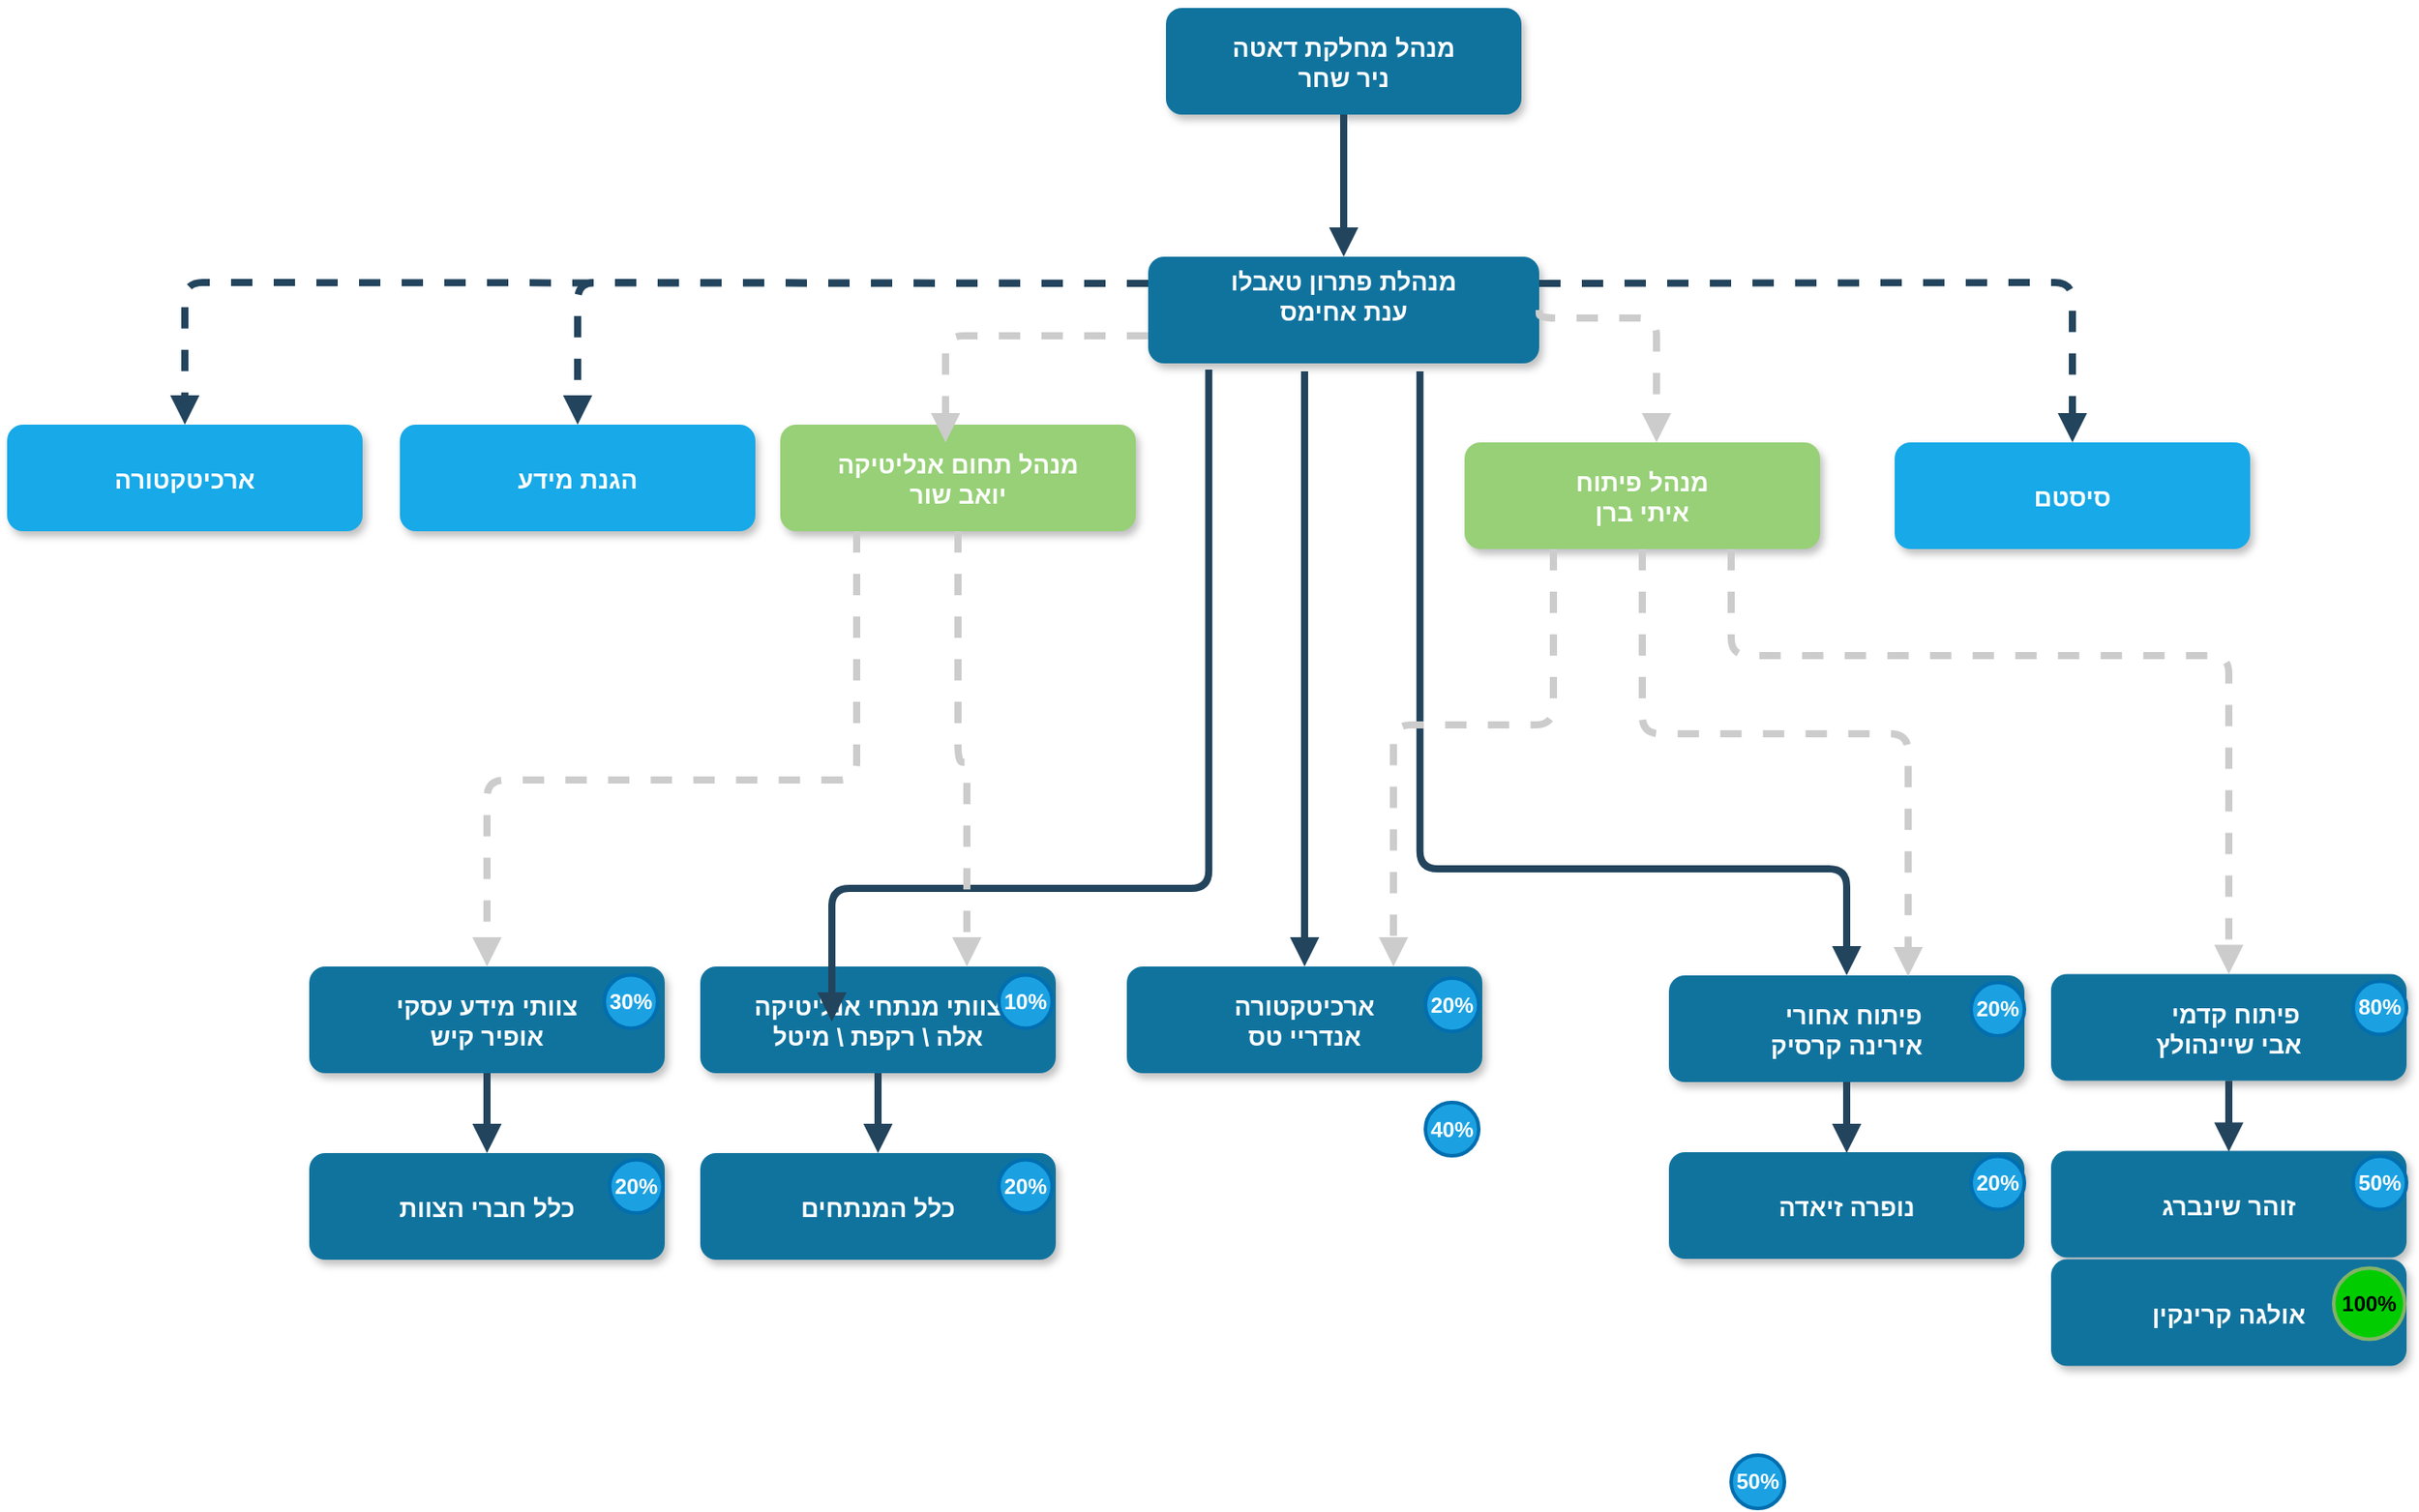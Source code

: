 <mxfile version="22.1.16" type="github">
  <diagram name="Page-1" id="97916047-d0de-89f5-080d-49f4d83e522f">
    <mxGraphModel dx="1194" dy="728" grid="1" gridSize="10" guides="1" tooltips="1" connect="1" arrows="1" fold="1" page="1" pageScale="1.5" pageWidth="1169" pageHeight="827" background="none" math="0" shadow="0">
      <root>
        <mxCell id="0" />
        <mxCell id="1" parent="0" />
        <mxCell id="14sCDKMBMeuCPlmQCyw3-66" value="כלל המנתחים" style="rounded=1;fillColor=#10739E;strokeColor=none;shadow=1;gradientColor=none;fontStyle=1;fontColor=#FFFFFF;fontSize=14;" vertex="1" parent="1">
          <mxGeometry x="410" y="850" width="200" height="60" as="geometry" />
        </mxCell>
        <mxCell id="2" value="מנהל מחלקת דאטה&#xa;ניר שחר" style="rounded=1;fillColor=#10739E;strokeColor=none;shadow=1;gradientColor=none;fontStyle=1;fontColor=#FFFFFF;fontSize=14;" parent="1" vertex="1">
          <mxGeometry x="672" y="205.5" width="200" height="60" as="geometry" />
        </mxCell>
        <mxCell id="3" value="מנהלת פתרון טאבלו&#xa;ענת אחימס&#xa;" style="rounded=1;fillColor=#10739E;strokeColor=none;shadow=1;gradientColor=none;fontStyle=1;fontColor=#FFFFFF;fontSize=14;" parent="1" vertex="1">
          <mxGeometry x="662" y="345.5" width="220" height="60" as="geometry" />
        </mxCell>
        <mxCell id="7" value="מנהל פיתוח&#xa;איתי ברן" style="rounded=1;fillColor=#97D077;strokeColor=none;shadow=1;gradientColor=none;fontStyle=1;fontColor=#FFFFFF;fontSize=14;" parent="1" vertex="1">
          <mxGeometry x="840" y="450" width="200" height="60" as="geometry" />
        </mxCell>
        <mxCell id="9" value="צוותי מנתחי אנליטיקה&#xa;אלה \ רקפת \ מיטל" style="rounded=1;fillColor=#10739E;strokeColor=none;shadow=1;gradientColor=none;fontStyle=1;fontColor=#FFFFFF;fontSize=14;" parent="1" vertex="1">
          <mxGeometry x="410" y="745" width="200" height="60" as="geometry" />
        </mxCell>
        <mxCell id="13" value="  פיתוח אחורי&#xa;אירינה קרסיק" style="rounded=1;fillColor=#10739E;strokeColor=none;shadow=1;gradientColor=none;fontStyle=1;fontColor=#FFFFFF;fontSize=14;" parent="1" vertex="1">
          <mxGeometry x="955" y="750" width="200" height="60" as="geometry" />
        </mxCell>
        <mxCell id="19" value="נופרה זיאדה" style="rounded=1;fillColor=#10739E;strokeColor=none;shadow=1;gradientColor=none;fontStyle=1;fontColor=#FFFFFF;fontSize=14;" parent="1" vertex="1">
          <mxGeometry x="955" y="849.5" width="200" height="60" as="geometry" />
        </mxCell>
        <mxCell id="23" value="ארכיטקטורה&#xa;אנדריי טס" style="rounded=1;fillColor=#10739E;strokeColor=none;shadow=1;gradientColor=none;fontStyle=1;fontColor=#FFFFFF;fontSize=14;" parent="1" vertex="1">
          <mxGeometry x="650" y="745" width="200" height="60" as="geometry" />
        </mxCell>
        <mxCell id="29" value="" style="edgeStyle=elbowEdgeStyle;elbow=vertical;strokeWidth=4;endArrow=block;endFill=1;fontStyle=1;strokeColor=#23445D;" parent="1" source="2" target="3" edge="1">
          <mxGeometry x="22" y="165.5" width="100" height="100" as="geometry">
            <mxPoint x="22" y="265.5" as="sourcePoint" />
            <mxPoint x="122" y="165.5" as="targetPoint" />
          </mxGeometry>
        </mxCell>
        <mxCell id="37" value="" style="edgeStyle=elbowEdgeStyle;elbow=vertical;strokeWidth=4;endArrow=block;endFill=1;fontStyle=1;strokeColor=#23445D;exitX=0.5;exitY=1;exitDx=0;exitDy=0;entryX=0.5;entryY=0;entryDx=0;entryDy=0;" parent="1" source="13" target="19" edge="1">
          <mxGeometry x="130" y="362" width="100" height="100" as="geometry">
            <mxPoint x="1078" y="796.5" as="sourcePoint" />
            <mxPoint x="1058" y="1006" as="targetPoint" />
            <Array as="points">
              <mxPoint x="1050" y="850" />
              <mxPoint x="1088" y="836.5" />
            </Array>
          </mxGeometry>
        </mxCell>
        <mxCell id="38" value="" style="edgeStyle=elbowEdgeStyle;elbow=vertical;strokeWidth=4;endArrow=block;endFill=1;fontStyle=1;strokeColor=#23445D;exitX=0.155;exitY=1.058;exitDx=0;exitDy=0;entryX=0.5;entryY=0;entryDx=0;entryDy=0;exitPerimeter=0;" parent="1" source="3" edge="1">
          <mxGeometry x="-39" y="304" width="100" height="100" as="geometry">
            <mxPoint x="662" y="440" as="sourcePoint" />
            <mxPoint x="484.04" y="776.02" as="targetPoint" />
            <Array as="points">
              <mxPoint x="414.04" y="701.02" />
            </Array>
          </mxGeometry>
        </mxCell>
        <mxCell id="rTIktwFIz4IESTL18eKh-55" value="הגנת מידע" style="rounded=1;fillColor=#17A9E8;strokeColor=none;shadow=1;gradientColor=none;fontStyle=1;fontColor=#FFFFFF;fontSize=14;" parent="1" vertex="1">
          <mxGeometry x="241" y="440" width="200" height="60" as="geometry" />
        </mxCell>
        <mxCell id="rTIktwFIz4IESTL18eKh-56" value="ארכיטקטורה" style="rounded=1;fillColor=#17A9E8;strokeColor=none;shadow=1;gradientColor=none;fontStyle=1;fontColor=#FFFFFF;fontSize=14;" parent="1" vertex="1">
          <mxGeometry x="20" y="440" width="200" height="60" as="geometry" />
        </mxCell>
        <mxCell id="rTIktwFIz4IESTL18eKh-57" value="" style="edgeStyle=elbowEdgeStyle;elbow=vertical;strokeWidth=4;endArrow=block;endFill=1;fontStyle=1;dashed=1;strokeColor=#23445D;entryX=0.5;entryY=0;entryDx=0;entryDy=0;exitX=0;exitY=0.25;exitDx=0;exitDy=0;" parent="1" source="3" target="rTIktwFIz4IESTL18eKh-56" edge="1">
          <mxGeometry x="-710" y="219.5" width="100" height="100" as="geometry">
            <mxPoint x="770" y="410" as="sourcePoint" />
            <mxPoint x="640" y="510" as="targetPoint" />
            <Array as="points">
              <mxPoint x="460" y="360" />
            </Array>
          </mxGeometry>
        </mxCell>
        <mxCell id="rTIktwFIz4IESTL18eKh-58" value="" style="edgeStyle=elbowEdgeStyle;elbow=vertical;strokeWidth=4;endArrow=block;endFill=1;fontStyle=1;dashed=1;strokeColor=#23445D;entryX=0.5;entryY=0;entryDx=0;entryDy=0;exitX=0;exitY=0.25;exitDx=0;exitDy=0;" parent="1" source="3" target="rTIktwFIz4IESTL18eKh-55" edge="1">
          <mxGeometry x="-700" y="229.5" width="100" height="100" as="geometry">
            <mxPoint x="660" y="370" as="sourcePoint" />
            <mxPoint x="290" y="440" as="targetPoint" />
            <Array as="points">
              <mxPoint x="570" y="360" />
              <mxPoint x="590" y="380" />
            </Array>
          </mxGeometry>
        </mxCell>
        <mxCell id="rTIktwFIz4IESTL18eKh-60" value="סיסטם" style="rounded=1;fillColor=#17A9E8;strokeColor=none;shadow=1;gradientColor=none;fontStyle=1;fontColor=#FFFFFF;fontSize=14;" parent="1" vertex="1">
          <mxGeometry x="1082" y="450" width="200" height="60" as="geometry" />
        </mxCell>
        <mxCell id="rTIktwFIz4IESTL18eKh-61" value="" style="edgeStyle=elbowEdgeStyle;elbow=vertical;strokeWidth=4;endArrow=block;endFill=1;fontStyle=1;dashed=1;strokeColor=#23445D;exitX=1;exitY=0.25;exitDx=0;exitDy=0;" parent="1" source="3" edge="1">
          <mxGeometry x="32" y="171.5" width="100" height="100" as="geometry">
            <mxPoint x="882" y="371.5" as="sourcePoint" />
            <mxPoint x="1182" y="450" as="targetPoint" />
            <Array as="points">
              <mxPoint x="1030" y="360" />
              <mxPoint x="1150" y="376" />
            </Array>
          </mxGeometry>
        </mxCell>
        <mxCell id="rTIktwFIz4IESTL18eKh-65" value="40%" style="ellipse;whiteSpace=wrap;html=1;aspect=fixed;fontStyle=1;fillColor=#1ba1e2;fontColor=#ffffff;strokeColor=#006EAF;strokeWidth=2;" parent="1" vertex="1">
          <mxGeometry x="818" y="821.5" width="30" height="30" as="geometry" />
        </mxCell>
        <mxCell id="rTIktwFIz4IESTL18eKh-68" value="20%" style="ellipse;whiteSpace=wrap;html=1;aspect=fixed;fontStyle=1;fillColor=#1ba1e2;fontColor=#ffffff;strokeColor=#006EAF;strokeWidth=2;" parent="1" vertex="1">
          <mxGeometry x="1125" y="851.75" width="30" height="30" as="geometry" />
        </mxCell>
        <mxCell id="rTIktwFIz4IESTL18eKh-70" value="50%" style="ellipse;whiteSpace=wrap;html=1;aspect=fixed;fontStyle=1;fillColor=#1ba1e2;fontColor=#ffffff;strokeColor=#006EAF;strokeWidth=2;direction=south;" parent="1" vertex="1">
          <mxGeometry x="990" y="1020" width="30" height="30" as="geometry" />
        </mxCell>
        <mxCell id="HRantwCqe_uufsJNFs8z-56" value="20%" style="ellipse;whiteSpace=wrap;html=1;aspect=fixed;fontStyle=1;fillColor=#1ba1e2;fontColor=#ffffff;strokeColor=#006EAF;strokeWidth=2;" parent="1" vertex="1">
          <mxGeometry x="1125" y="754" width="30" height="30" as="geometry" />
        </mxCell>
        <mxCell id="HRantwCqe_uufsJNFs8z-58" value="20%" style="ellipse;whiteSpace=wrap;html=1;aspect=fixed;fontStyle=1;fillColor=#1ba1e2;fontColor=#ffffff;strokeColor=#006EAF;strokeWidth=2;" parent="1" vertex="1">
          <mxGeometry x="818" y="751.5" width="30" height="30" as="geometry" />
        </mxCell>
        <mxCell id="HRantwCqe_uufsJNFs8z-59" value="" style="edgeStyle=elbowEdgeStyle;elbow=vertical;strokeWidth=4;endArrow=block;endFill=1;fontStyle=1;strokeColor=#23445D;entryX=0.5;entryY=0;entryDx=0;entryDy=0;exitX=0.4;exitY=1.075;exitDx=0;exitDy=0;exitPerimeter=0;" parent="1" source="3" target="23" edge="1">
          <mxGeometry x="-231" y="335.5" width="100" height="100" as="geometry">
            <mxPoint x="700" y="620" as="sourcePoint" />
            <mxPoint x="540" y="730" as="targetPoint" />
            <Array as="points">
              <mxPoint x="650" y="700" />
              <mxPoint x="509" y="690" />
            </Array>
          </mxGeometry>
        </mxCell>
        <mxCell id="HRantwCqe_uufsJNFs8z-66" value="" style="edgeStyle=elbowEdgeStyle;elbow=vertical;strokeWidth=4;endArrow=block;endFill=1;fontStyle=1;dashed=1;strokeColor=#CCCCCC;exitX=0.5;exitY=1;exitDx=0;exitDy=0;entryX=0.673;entryY=0.008;entryDx=0;entryDy=0;entryPerimeter=0;" parent="1" source="7" target="13" edge="1">
          <mxGeometry x="32" y="395.5" width="100" height="100" as="geometry">
            <mxPoint x="882" y="595.5" as="sourcePoint" />
            <mxPoint x="1100" y="550" as="targetPoint" />
            <Array as="points">
              <mxPoint x="950" y="614" />
            </Array>
          </mxGeometry>
        </mxCell>
        <mxCell id="HRantwCqe_uufsJNFs8z-67" value="" style="edgeStyle=elbowEdgeStyle;elbow=vertical;strokeWidth=4;endArrow=block;endFill=1;fontStyle=1;dashed=1;strokeColor=#CCCCCC;exitX=1;exitY=0.5;exitDx=0;exitDy=0;startArrow=none;entryX=1;entryY=0.5;entryDx=0;entryDy=0;" parent="1" edge="1">
          <mxGeometry x="-78" y="440.5" width="100" height="100" as="geometry">
            <mxPoint x="800" y="590" as="sourcePoint" />
            <mxPoint x="800" y="590" as="targetPoint" />
            <Array as="points" />
          </mxGeometry>
        </mxCell>
        <mxCell id="HRantwCqe_uufsJNFs8z-72" value="" style="edgeStyle=elbowEdgeStyle;elbow=vertical;strokeWidth=4;endArrow=block;endFill=1;fontStyle=1;strokeColor=#23445D;entryX=0.5;entryY=0;entryDx=0;entryDy=0;exitX=0.695;exitY=1.075;exitDx=0;exitDy=0;exitPerimeter=0;" parent="1" source="3" target="13" edge="1">
          <mxGeometry x="342" y="285.5" width="100" height="100" as="geometry">
            <mxPoint x="750" y="620" as="sourcePoint" />
            <mxPoint x="1050" y="670" as="targetPoint" />
            <Array as="points">
              <mxPoint x="910" y="690" />
              <mxPoint x="1180" y="650" />
              <mxPoint x="1170" y="650" />
              <mxPoint x="920" y="760" />
              <mxPoint x="972" y="675.5" />
            </Array>
          </mxGeometry>
        </mxCell>
        <mxCell id="14sCDKMBMeuCPlmQCyw3-50" value="20%" style="ellipse;whiteSpace=wrap;html=1;aspect=fixed;fontStyle=1;fillColor=#1ba1e2;fontColor=#ffffff;strokeColor=#006EAF;strokeWidth=2;" vertex="1" parent="1">
          <mxGeometry x="578" y="853.75" width="30" height="30" as="geometry" />
        </mxCell>
        <mxCell id="14sCDKMBMeuCPlmQCyw3-53" value="מנהל תחום אנליטיקה&#xa;יואב שור" style="rounded=1;fillColor=#97D077;strokeColor=none;shadow=1;gradientColor=none;fontStyle=1;fontColor=#FFFFFF;fontSize=14;" vertex="1" parent="1">
          <mxGeometry x="455" y="440" width="200" height="60" as="geometry" />
        </mxCell>
        <mxCell id="14sCDKMBMeuCPlmQCyw3-54" value="" style="edgeStyle=elbowEdgeStyle;elbow=vertical;strokeWidth=4;endArrow=block;endFill=1;fontStyle=1;dashed=1;strokeColor=#CCCCCC;entryX=0.5;entryY=0;entryDx=0;entryDy=0;" edge="1" parent="1" source="3">
          <mxGeometry x="22" y="165.5" width="100" height="100" as="geometry">
            <mxPoint x="490" y="391" as="sourcePoint" />
            <mxPoint x="548" y="450" as="targetPoint" />
            <Array as="points">
              <mxPoint x="508" y="390" />
            </Array>
          </mxGeometry>
        </mxCell>
        <mxCell id="14sCDKMBMeuCPlmQCyw3-55" value="" style="edgeStyle=elbowEdgeStyle;elbow=vertical;strokeWidth=4;endArrow=block;endFill=1;fontStyle=1;dashed=1;strokeColor=#CCCCCC;exitX=1;exitY=0.5;exitDx=0;exitDy=0;" edge="1" parent="1" source="3">
          <mxGeometry x="22" y="165.5" width="100" height="100" as="geometry">
            <mxPoint x="900" y="375.5" as="sourcePoint" />
            <mxPoint x="948" y="450" as="targetPoint" />
            <Array as="points">
              <mxPoint x="948" y="380" />
            </Array>
          </mxGeometry>
        </mxCell>
        <mxCell id="14sCDKMBMeuCPlmQCyw3-56" value="" style="edgeStyle=elbowEdgeStyle;elbow=vertical;strokeWidth=4;endArrow=block;endFill=1;fontStyle=1;dashed=1;strokeColor=#CCCCCC;exitX=0.25;exitY=1;exitDx=0;exitDy=0;entryX=0.75;entryY=0;entryDx=0;entryDy=0;" edge="1" parent="1" source="7" target="23">
          <mxGeometry x="32" y="395.5" width="100" height="100" as="geometry">
            <mxPoint x="640" y="495" as="sourcePoint" />
            <mxPoint x="800" y="745" as="targetPoint" />
            <Array as="points">
              <mxPoint x="660" y="609" />
            </Array>
          </mxGeometry>
        </mxCell>
        <mxCell id="14sCDKMBMeuCPlmQCyw3-57" value="  פיתוח קדמי&#xa;אבי שיינהולץ" style="rounded=1;fillColor=#10739E;strokeColor=none;shadow=1;gradientColor=none;fontStyle=1;fontColor=#FFFFFF;fontSize=14;" vertex="1" parent="1">
          <mxGeometry x="1170" y="749.25" width="200" height="60" as="geometry" />
        </mxCell>
        <mxCell id="14sCDKMBMeuCPlmQCyw3-58" value="זוהר שינברג" style="rounded=1;fillColor=#10739E;strokeColor=none;shadow=1;gradientColor=none;fontStyle=1;fontColor=#FFFFFF;fontSize=14;" vertex="1" parent="1">
          <mxGeometry x="1170" y="848.75" width="200" height="60" as="geometry" />
        </mxCell>
        <mxCell id="14sCDKMBMeuCPlmQCyw3-59" value="" style="edgeStyle=elbowEdgeStyle;elbow=vertical;strokeWidth=4;endArrow=block;endFill=1;fontStyle=1;strokeColor=#23445D;exitX=0.5;exitY=1;exitDx=0;exitDy=0;entryX=0.5;entryY=0;entryDx=0;entryDy=0;" edge="1" parent="1" source="14sCDKMBMeuCPlmQCyw3-57" target="14sCDKMBMeuCPlmQCyw3-58">
          <mxGeometry x="130" y="362" width="100" height="100" as="geometry">
            <mxPoint x="1293" y="795.75" as="sourcePoint" />
            <mxPoint x="1273" y="1005.25" as="targetPoint" />
            <Array as="points">
              <mxPoint x="1265" y="849.25" />
              <mxPoint x="1303" y="835.75" />
            </Array>
          </mxGeometry>
        </mxCell>
        <mxCell id="14sCDKMBMeuCPlmQCyw3-60" value="50%" style="ellipse;whiteSpace=wrap;html=1;aspect=fixed;fontStyle=1;fillColor=#1ba1e2;fontColor=#ffffff;strokeColor=#006EAF;strokeWidth=2;" vertex="1" parent="1">
          <mxGeometry x="1340" y="851.75" width="30" height="30" as="geometry" />
        </mxCell>
        <mxCell id="14sCDKMBMeuCPlmQCyw3-61" value="80%" style="ellipse;whiteSpace=wrap;html=1;aspect=fixed;fontStyle=1;fillColor=#1ba1e2;fontColor=#ffffff;strokeColor=#006EAF;strokeWidth=2;" vertex="1" parent="1">
          <mxGeometry x="1340" y="753.25" width="30" height="30" as="geometry" />
        </mxCell>
        <mxCell id="14sCDKMBMeuCPlmQCyw3-62" value="אולגה קרינקין" style="rounded=1;fillColor=#10739E;strokeColor=none;shadow=1;gradientColor=none;fontStyle=1;fontColor=#FFFFFF;fontSize=14;" vertex="1" parent="1">
          <mxGeometry x="1170" y="909.75" width="200" height="60" as="geometry" />
        </mxCell>
        <mxCell id="14sCDKMBMeuCPlmQCyw3-63" value="100%" style="ellipse;whiteSpace=wrap;html=1;aspect=fixed;fontStyle=1;fillColor=#00CC00;strokeColor=#82b366;strokeWidth=2;" vertex="1" parent="1">
          <mxGeometry x="1329" y="914.75" width="40" height="40" as="geometry" />
        </mxCell>
        <mxCell id="14sCDKMBMeuCPlmQCyw3-64" value="" style="edgeStyle=elbowEdgeStyle;elbow=vertical;strokeWidth=4;endArrow=block;endFill=1;fontStyle=1;dashed=1;strokeColor=#CCCCCC;exitX=0.75;exitY=1;exitDx=0;exitDy=0;entryX=0.5;entryY=0;entryDx=0;entryDy=0;" edge="1" parent="1" source="7" target="14sCDKMBMeuCPlmQCyw3-57">
          <mxGeometry x="32" y="395.5" width="100" height="100" as="geometry">
            <mxPoint x="950" y="520" as="sourcePoint" />
            <mxPoint x="1100" y="760" as="targetPoint" />
            <Array as="points">
              <mxPoint x="1120" y="570" />
            </Array>
          </mxGeometry>
        </mxCell>
        <mxCell id="14sCDKMBMeuCPlmQCyw3-65" value="" style="edgeStyle=elbowEdgeStyle;elbow=vertical;strokeWidth=4;endArrow=block;endFill=1;fontStyle=1;dashed=1;strokeColor=#CCCCCC;entryX=0.75;entryY=0;entryDx=0;entryDy=0;exitX=0.5;exitY=1;exitDx=0;exitDy=0;" edge="1" parent="1" source="14sCDKMBMeuCPlmQCyw3-53" target="9">
          <mxGeometry x="22" y="165.5" width="100" height="100" as="geometry">
            <mxPoint x="514" y="560" as="sourcePoint" />
            <mxPoint x="400" y="620" as="targetPoint" />
            <Array as="points">
              <mxPoint x="580" y="630" />
            </Array>
          </mxGeometry>
        </mxCell>
        <mxCell id="14sCDKMBMeuCPlmQCyw3-70" value="" style="edgeStyle=elbowEdgeStyle;elbow=vertical;strokeWidth=4;endArrow=block;endFill=1;fontStyle=1;strokeColor=#23445D;entryX=0.5;entryY=0;entryDx=0;entryDy=0;exitX=0.5;exitY=1;exitDx=0;exitDy=0;" edge="1" parent="1" source="9" target="14sCDKMBMeuCPlmQCyw3-66">
          <mxGeometry x="-231" y="335.5" width="100" height="100" as="geometry">
            <mxPoint x="672" y="699.25" as="sourcePoint" />
            <mxPoint x="672" y="1034.25" as="targetPoint" />
            <Array as="points">
              <mxPoint x="560" y="840" />
              <mxPoint x="431" y="979.25" />
            </Array>
          </mxGeometry>
        </mxCell>
        <mxCell id="14sCDKMBMeuCPlmQCyw3-71" value="כלל חברי הצוות" style="rounded=1;fillColor=#10739E;strokeColor=none;shadow=1;gradientColor=none;fontStyle=1;fontColor=#FFFFFF;fontSize=14;" vertex="1" parent="1">
          <mxGeometry x="190" y="850" width="200" height="60" as="geometry" />
        </mxCell>
        <mxCell id="14sCDKMBMeuCPlmQCyw3-72" value="צוותי מידע עסקי&#xa;אופיר קיש" style="rounded=1;fillColor=#10739E;strokeColor=none;shadow=1;gradientColor=none;fontStyle=1;fontColor=#FFFFFF;fontSize=14;" vertex="1" parent="1">
          <mxGeometry x="190" y="745" width="200" height="60" as="geometry" />
        </mxCell>
        <mxCell id="14sCDKMBMeuCPlmQCyw3-73" value="20%" style="ellipse;whiteSpace=wrap;html=1;aspect=fixed;fontStyle=1;fillColor=#1ba1e2;fontColor=#ffffff;strokeColor=#006EAF;strokeWidth=2;" vertex="1" parent="1">
          <mxGeometry x="359" y="853.75" width="30" height="30" as="geometry" />
        </mxCell>
        <mxCell id="14sCDKMBMeuCPlmQCyw3-74" value="" style="edgeStyle=elbowEdgeStyle;elbow=vertical;strokeWidth=4;endArrow=block;endFill=1;fontStyle=1;strokeColor=#23445D;entryX=0.5;entryY=0;entryDx=0;entryDy=0;exitX=0.5;exitY=1;exitDx=0;exitDy=0;" edge="1" parent="1" source="14sCDKMBMeuCPlmQCyw3-72" target="14sCDKMBMeuCPlmQCyw3-71">
          <mxGeometry x="-231" y="335.5" width="100" height="100" as="geometry">
            <mxPoint x="452" y="699.25" as="sourcePoint" />
            <mxPoint x="452" y="1034.25" as="targetPoint" />
            <Array as="points">
              <mxPoint x="340" y="840" />
              <mxPoint x="211" y="979.25" />
            </Array>
          </mxGeometry>
        </mxCell>
        <mxCell id="14sCDKMBMeuCPlmQCyw3-75" value="30%" style="ellipse;whiteSpace=wrap;html=1;aspect=fixed;fontStyle=1;fillColor=#1ba1e2;fontColor=#ffffff;strokeColor=#006EAF;strokeWidth=2;" vertex="1" parent="1">
          <mxGeometry x="356" y="749.75" width="30" height="30" as="geometry" />
        </mxCell>
        <mxCell id="14sCDKMBMeuCPlmQCyw3-76" value="10%" style="ellipse;whiteSpace=wrap;html=1;aspect=fixed;fontStyle=1;fillColor=#1ba1e2;fontColor=#ffffff;strokeColor=#006EAF;strokeWidth=2;" vertex="1" parent="1">
          <mxGeometry x="578" y="749.75" width="30" height="30" as="geometry" />
        </mxCell>
        <mxCell id="14sCDKMBMeuCPlmQCyw3-77" value="" style="edgeStyle=elbowEdgeStyle;elbow=vertical;strokeWidth=4;endArrow=block;endFill=1;fontStyle=1;dashed=1;strokeColor=#CCCCCC;entryX=0.5;entryY=0;entryDx=0;entryDy=0;exitX=0.215;exitY=1;exitDx=0;exitDy=0;exitPerimeter=0;" edge="1" parent="1" source="14sCDKMBMeuCPlmQCyw3-53" target="14sCDKMBMeuCPlmQCyw3-72">
          <mxGeometry x="22" y="165.5" width="100" height="100" as="geometry">
            <mxPoint x="565" y="510" as="sourcePoint" />
            <mxPoint x="570" y="755" as="targetPoint" />
            <Array as="points">
              <mxPoint x="590" y="640" />
            </Array>
          </mxGeometry>
        </mxCell>
      </root>
    </mxGraphModel>
  </diagram>
</mxfile>
